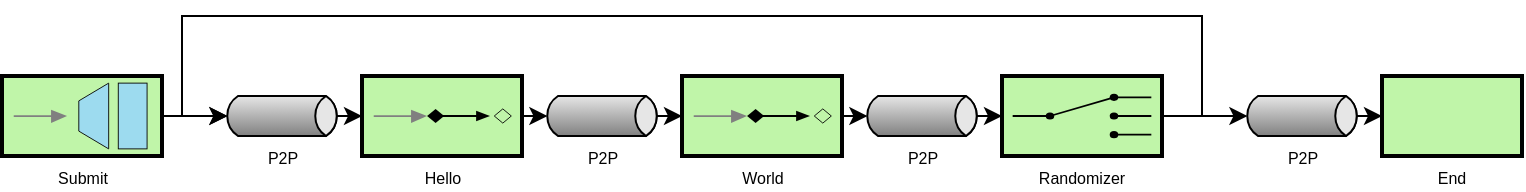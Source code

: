 <mxfile version="17.4.0" type="device"><diagram id="RSKHKgTnZfL98U8XctVI" name="Page-1"><mxGraphModel dx="1663" dy="431" grid="1" gridSize="10" guides="1" tooltips="1" connect="1" arrows="1" fold="1" page="1" pageScale="1" pageWidth="850" pageHeight="1100" math="0" shadow="0"><root><mxCell id="0"/><mxCell id="1" parent="0"/><mxCell id="LCQGWOFYyf-0ZcNz7z-T-19" style="edgeStyle=orthogonalEdgeStyle;rounded=0;orthogonalLoop=1;jettySize=auto;html=1;exitX=1;exitY=0.5;exitDx=-2.7;exitDy=0;exitPerimeter=0;entryX=0;entryY=0.5;entryDx=0;entryDy=0;entryPerimeter=0;" edge="1" parent="1" source="LCQGWOFYyf-0ZcNz7z-T-1" target="LCQGWOFYyf-0ZcNz7z-T-3"><mxGeometry relative="1" as="geometry"/></mxCell><mxCell id="LCQGWOFYyf-0ZcNz7z-T-1" value="P2P" style="strokeWidth=1;outlineConnect=0;dashed=0;align=center;html=1;fontSize=8;shape=mxgraph.eip.messageChannel;verticalLabelPosition=bottom;labelBackgroundColor=#ffffff;verticalAlign=top;" vertex="1" parent="1"><mxGeometry x="260" y="240" width="60" height="20" as="geometry"/></mxCell><mxCell id="LCQGWOFYyf-0ZcNz7z-T-18" style="edgeStyle=orthogonalEdgeStyle;rounded=0;orthogonalLoop=1;jettySize=auto;html=1;exitX=1;exitY=0.5;exitDx=0;exitDy=0;exitPerimeter=0;entryX=0;entryY=0.5;entryDx=2.7;entryDy=0;entryPerimeter=0;" edge="1" parent="1" source="LCQGWOFYyf-0ZcNz7z-T-2" target="LCQGWOFYyf-0ZcNz7z-T-1"><mxGeometry relative="1" as="geometry"/></mxCell><mxCell id="LCQGWOFYyf-0ZcNz7z-T-2" value="Hello" style="fillColor=#c0f5a9;dashed=0;outlineConnect=0;strokeWidth=2;html=1;align=center;fontSize=8;verticalLabelPosition=bottom;verticalAlign=top;shape=mxgraph.eip.service_activator;" vertex="1" parent="1"><mxGeometry x="170" y="230" width="80" height="40" as="geometry"/></mxCell><mxCell id="LCQGWOFYyf-0ZcNz7z-T-20" style="edgeStyle=orthogonalEdgeStyle;rounded=0;orthogonalLoop=1;jettySize=auto;html=1;exitX=1;exitY=0.5;exitDx=0;exitDy=0;exitPerimeter=0;entryX=0;entryY=0.5;entryDx=2.7;entryDy=0;entryPerimeter=0;" edge="1" parent="1" source="LCQGWOFYyf-0ZcNz7z-T-3" target="LCQGWOFYyf-0ZcNz7z-T-11"><mxGeometry relative="1" as="geometry"/></mxCell><mxCell id="LCQGWOFYyf-0ZcNz7z-T-3" value="World" style="fillColor=#c0f5a9;dashed=0;outlineConnect=0;strokeWidth=2;html=1;align=center;fontSize=8;verticalLabelPosition=bottom;verticalAlign=top;shape=mxgraph.eip.service_activator;" vertex="1" parent="1"><mxGeometry x="330" y="230" width="80" height="40" as="geometry"/></mxCell><mxCell id="LCQGWOFYyf-0ZcNz7z-T-21" style="edgeStyle=orthogonalEdgeStyle;rounded=0;orthogonalLoop=1;jettySize=auto;html=1;exitX=1;exitY=0.5;exitDx=-2.7;exitDy=0;exitPerimeter=0;entryX=0;entryY=0.5;entryDx=0;entryDy=0;entryPerimeter=0;" edge="1" parent="1" source="LCQGWOFYyf-0ZcNz7z-T-11" target="LCQGWOFYyf-0ZcNz7z-T-13"><mxGeometry relative="1" as="geometry"/></mxCell><mxCell id="LCQGWOFYyf-0ZcNz7z-T-11" value="P2P" style="strokeWidth=1;outlineConnect=0;dashed=0;align=center;html=1;fontSize=8;shape=mxgraph.eip.messageChannel;verticalLabelPosition=bottom;labelBackgroundColor=#ffffff;verticalAlign=top;" vertex="1" parent="1"><mxGeometry x="420" y="240" width="60" height="20" as="geometry"/></mxCell><mxCell id="LCQGWOFYyf-0ZcNz7z-T-24" style="edgeStyle=orthogonalEdgeStyle;rounded=0;orthogonalLoop=1;jettySize=auto;html=1;exitX=1;exitY=0.5;exitDx=0;exitDy=0;exitPerimeter=0;entryX=0;entryY=0.5;entryDx=2.7;entryDy=0;entryPerimeter=0;" edge="1" parent="1" source="LCQGWOFYyf-0ZcNz7z-T-13" target="LCQGWOFYyf-0ZcNz7z-T-14"><mxGeometry relative="1" as="geometry"><Array as="points"><mxPoint x="590" y="250"/><mxPoint x="590" y="200"/><mxPoint x="80" y="200"/><mxPoint x="80" y="250"/></Array></mxGeometry></mxCell><mxCell id="LCQGWOFYyf-0ZcNz7z-T-27" style="edgeStyle=orthogonalEdgeStyle;rounded=0;orthogonalLoop=1;jettySize=auto;html=1;exitX=1;exitY=0.5;exitDx=0;exitDy=0;exitPerimeter=0;entryX=0;entryY=0.5;entryDx=2.7;entryDy=0;entryPerimeter=0;" edge="1" parent="1" source="LCQGWOFYyf-0ZcNz7z-T-13" target="LCQGWOFYyf-0ZcNz7z-T-25"><mxGeometry relative="1" as="geometry"/></mxCell><mxCell id="LCQGWOFYyf-0ZcNz7z-T-13" value="Randomizer" style="strokeWidth=2;outlineConnect=0;dashed=0;align=center;fontSize=8;fillColor=#c0f5a9;verticalLabelPosition=bottom;verticalAlign=top;shape=mxgraph.eip.content_based_router;" vertex="1" parent="1"><mxGeometry x="490" y="230" width="80" height="40" as="geometry"/></mxCell><mxCell id="LCQGWOFYyf-0ZcNz7z-T-17" style="edgeStyle=orthogonalEdgeStyle;rounded=0;orthogonalLoop=1;jettySize=auto;html=1;exitX=1;exitY=0.5;exitDx=-2.7;exitDy=0;exitPerimeter=0;entryX=0;entryY=0.5;entryDx=0;entryDy=0;entryPerimeter=0;" edge="1" parent="1" source="LCQGWOFYyf-0ZcNz7z-T-14" target="LCQGWOFYyf-0ZcNz7z-T-2"><mxGeometry relative="1" as="geometry"/></mxCell><mxCell id="LCQGWOFYyf-0ZcNz7z-T-14" value="P2P" style="strokeWidth=1;outlineConnect=0;dashed=0;align=center;html=1;fontSize=8;shape=mxgraph.eip.messageChannel;verticalLabelPosition=bottom;labelBackgroundColor=#ffffff;verticalAlign=top;" vertex="1" parent="1"><mxGeometry x="100" y="240" width="60" height="20" as="geometry"/></mxCell><mxCell id="LCQGWOFYyf-0ZcNz7z-T-16" style="edgeStyle=orthogonalEdgeStyle;rounded=0;orthogonalLoop=1;jettySize=auto;html=1;exitX=1;exitY=0.5;exitDx=0;exitDy=0;exitPerimeter=0;entryX=0;entryY=0.5;entryDx=2.7;entryDy=0;entryPerimeter=0;" edge="1" parent="1" source="LCQGWOFYyf-0ZcNz7z-T-15" target="LCQGWOFYyf-0ZcNz7z-T-14"><mxGeometry relative="1" as="geometry"/></mxCell><mxCell id="LCQGWOFYyf-0ZcNz7z-T-15" value="Submit" style="fillColor=#c0f5a9;dashed=0;outlineConnect=0;strokeWidth=2;html=1;align=center;fontSize=8;verticalLabelPosition=bottom;verticalAlign=top;shape=mxgraph.eip.messaging_gateway;" vertex="1" parent="1"><mxGeometry x="-10" y="230" width="80" height="40" as="geometry"/></mxCell><mxCell id="LCQGWOFYyf-0ZcNz7z-T-22" value="End" style="strokeWidth=2;dashed=0;align=center;fontSize=8;shape=rect;fillColor=#c0f5a9;verticalLabelPosition=bottom;verticalAlign=top;" vertex="1" parent="1"><mxGeometry x="680" y="230" width="70" height="40" as="geometry"/></mxCell><mxCell id="LCQGWOFYyf-0ZcNz7z-T-29" style="edgeStyle=orthogonalEdgeStyle;rounded=0;orthogonalLoop=1;jettySize=auto;html=1;exitX=1;exitY=0.5;exitDx=-2.7;exitDy=0;exitPerimeter=0;entryX=0;entryY=0.5;entryDx=0;entryDy=0;" edge="1" parent="1" source="LCQGWOFYyf-0ZcNz7z-T-25" target="LCQGWOFYyf-0ZcNz7z-T-22"><mxGeometry relative="1" as="geometry"/></mxCell><mxCell id="LCQGWOFYyf-0ZcNz7z-T-25" value="P2P" style="strokeWidth=1;outlineConnect=0;dashed=0;align=center;html=1;fontSize=8;shape=mxgraph.eip.messageChannel;verticalLabelPosition=bottom;labelBackgroundColor=#ffffff;verticalAlign=top;" vertex="1" parent="1"><mxGeometry x="610" y="240" width="60" height="20" as="geometry"/></mxCell></root></mxGraphModel></diagram></mxfile>